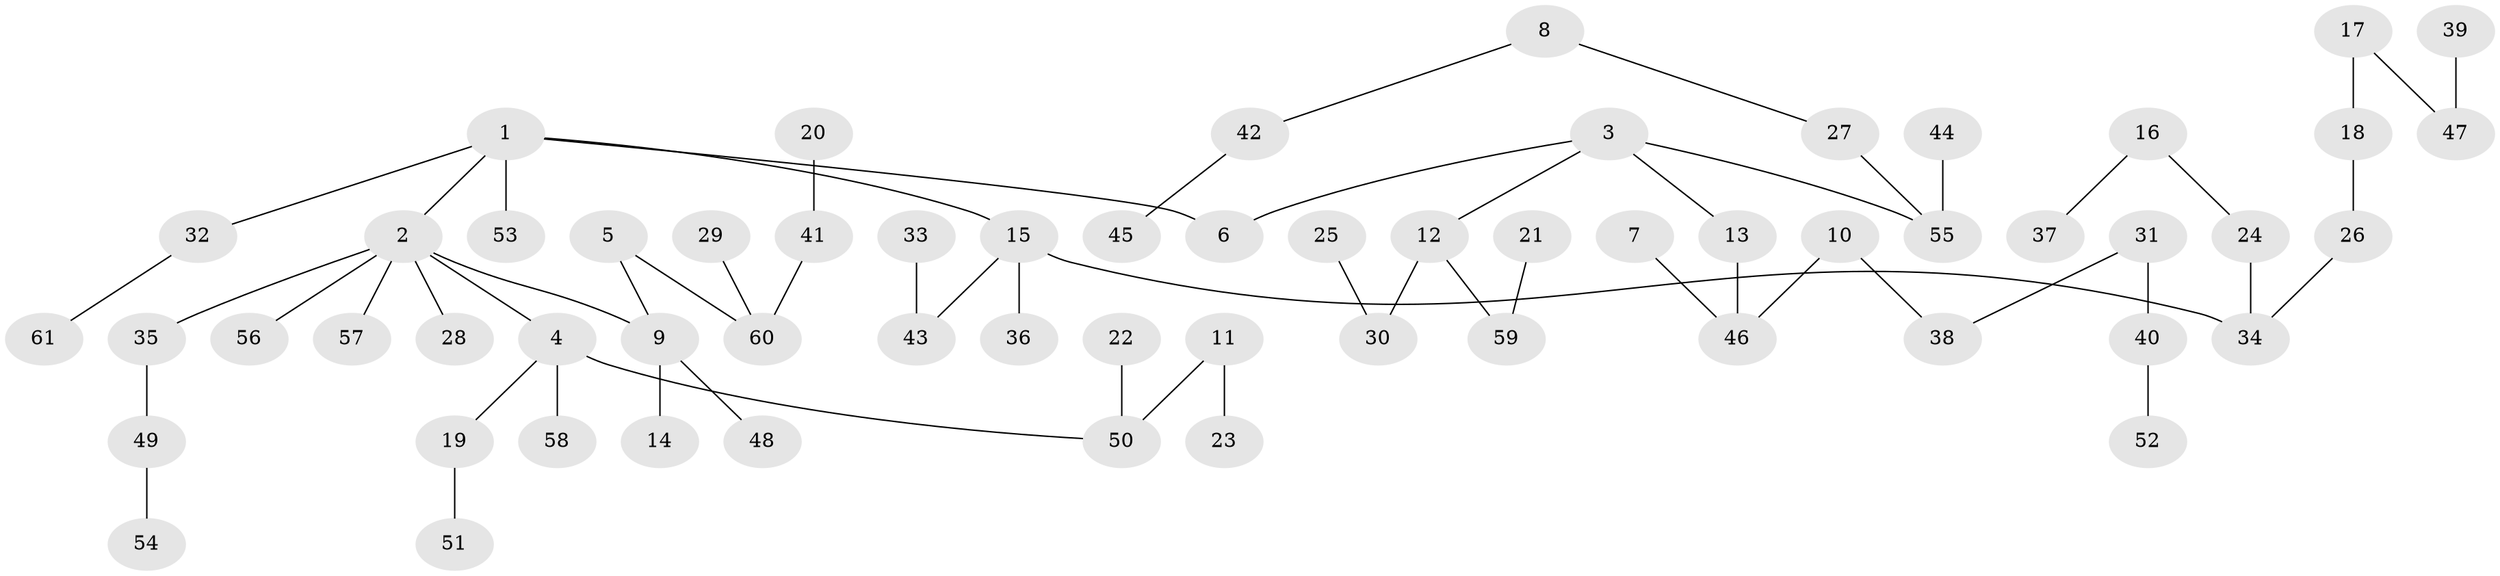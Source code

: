 // original degree distribution, {5: 0.04065040650406504, 4: 0.08943089430894309, 3: 0.14634146341463414, 2: 0.2601626016260163, 1: 0.4634146341463415}
// Generated by graph-tools (version 1.1) at 2025/02/03/09/25 03:02:22]
// undirected, 61 vertices, 60 edges
graph export_dot {
graph [start="1"]
  node [color=gray90,style=filled];
  1;
  2;
  3;
  4;
  5;
  6;
  7;
  8;
  9;
  10;
  11;
  12;
  13;
  14;
  15;
  16;
  17;
  18;
  19;
  20;
  21;
  22;
  23;
  24;
  25;
  26;
  27;
  28;
  29;
  30;
  31;
  32;
  33;
  34;
  35;
  36;
  37;
  38;
  39;
  40;
  41;
  42;
  43;
  44;
  45;
  46;
  47;
  48;
  49;
  50;
  51;
  52;
  53;
  54;
  55;
  56;
  57;
  58;
  59;
  60;
  61;
  1 -- 2 [weight=1.0];
  1 -- 6 [weight=1.0];
  1 -- 15 [weight=1.0];
  1 -- 32 [weight=1.0];
  1 -- 53 [weight=1.0];
  2 -- 4 [weight=1.0];
  2 -- 9 [weight=1.0];
  2 -- 28 [weight=1.0];
  2 -- 35 [weight=1.0];
  2 -- 56 [weight=1.0];
  2 -- 57 [weight=1.0];
  3 -- 6 [weight=1.0];
  3 -- 12 [weight=1.0];
  3 -- 13 [weight=1.0];
  3 -- 55 [weight=1.0];
  4 -- 19 [weight=1.0];
  4 -- 50 [weight=1.0];
  4 -- 58 [weight=1.0];
  5 -- 9 [weight=1.0];
  5 -- 60 [weight=1.0];
  7 -- 46 [weight=1.0];
  8 -- 27 [weight=1.0];
  8 -- 42 [weight=1.0];
  9 -- 14 [weight=1.0];
  9 -- 48 [weight=1.0];
  10 -- 38 [weight=1.0];
  10 -- 46 [weight=1.0];
  11 -- 23 [weight=1.0];
  11 -- 50 [weight=1.0];
  12 -- 30 [weight=1.0];
  12 -- 59 [weight=1.0];
  13 -- 46 [weight=1.0];
  15 -- 34 [weight=1.0];
  15 -- 36 [weight=1.0];
  15 -- 43 [weight=1.0];
  16 -- 24 [weight=1.0];
  16 -- 37 [weight=1.0];
  17 -- 18 [weight=1.0];
  17 -- 47 [weight=1.0];
  18 -- 26 [weight=1.0];
  19 -- 51 [weight=1.0];
  20 -- 41 [weight=1.0];
  21 -- 59 [weight=1.0];
  22 -- 50 [weight=1.0];
  24 -- 34 [weight=1.0];
  25 -- 30 [weight=1.0];
  26 -- 34 [weight=1.0];
  27 -- 55 [weight=1.0];
  29 -- 60 [weight=1.0];
  31 -- 38 [weight=1.0];
  31 -- 40 [weight=1.0];
  32 -- 61 [weight=1.0];
  33 -- 43 [weight=1.0];
  35 -- 49 [weight=1.0];
  39 -- 47 [weight=1.0];
  40 -- 52 [weight=1.0];
  41 -- 60 [weight=1.0];
  42 -- 45 [weight=1.0];
  44 -- 55 [weight=1.0];
  49 -- 54 [weight=1.0];
}
